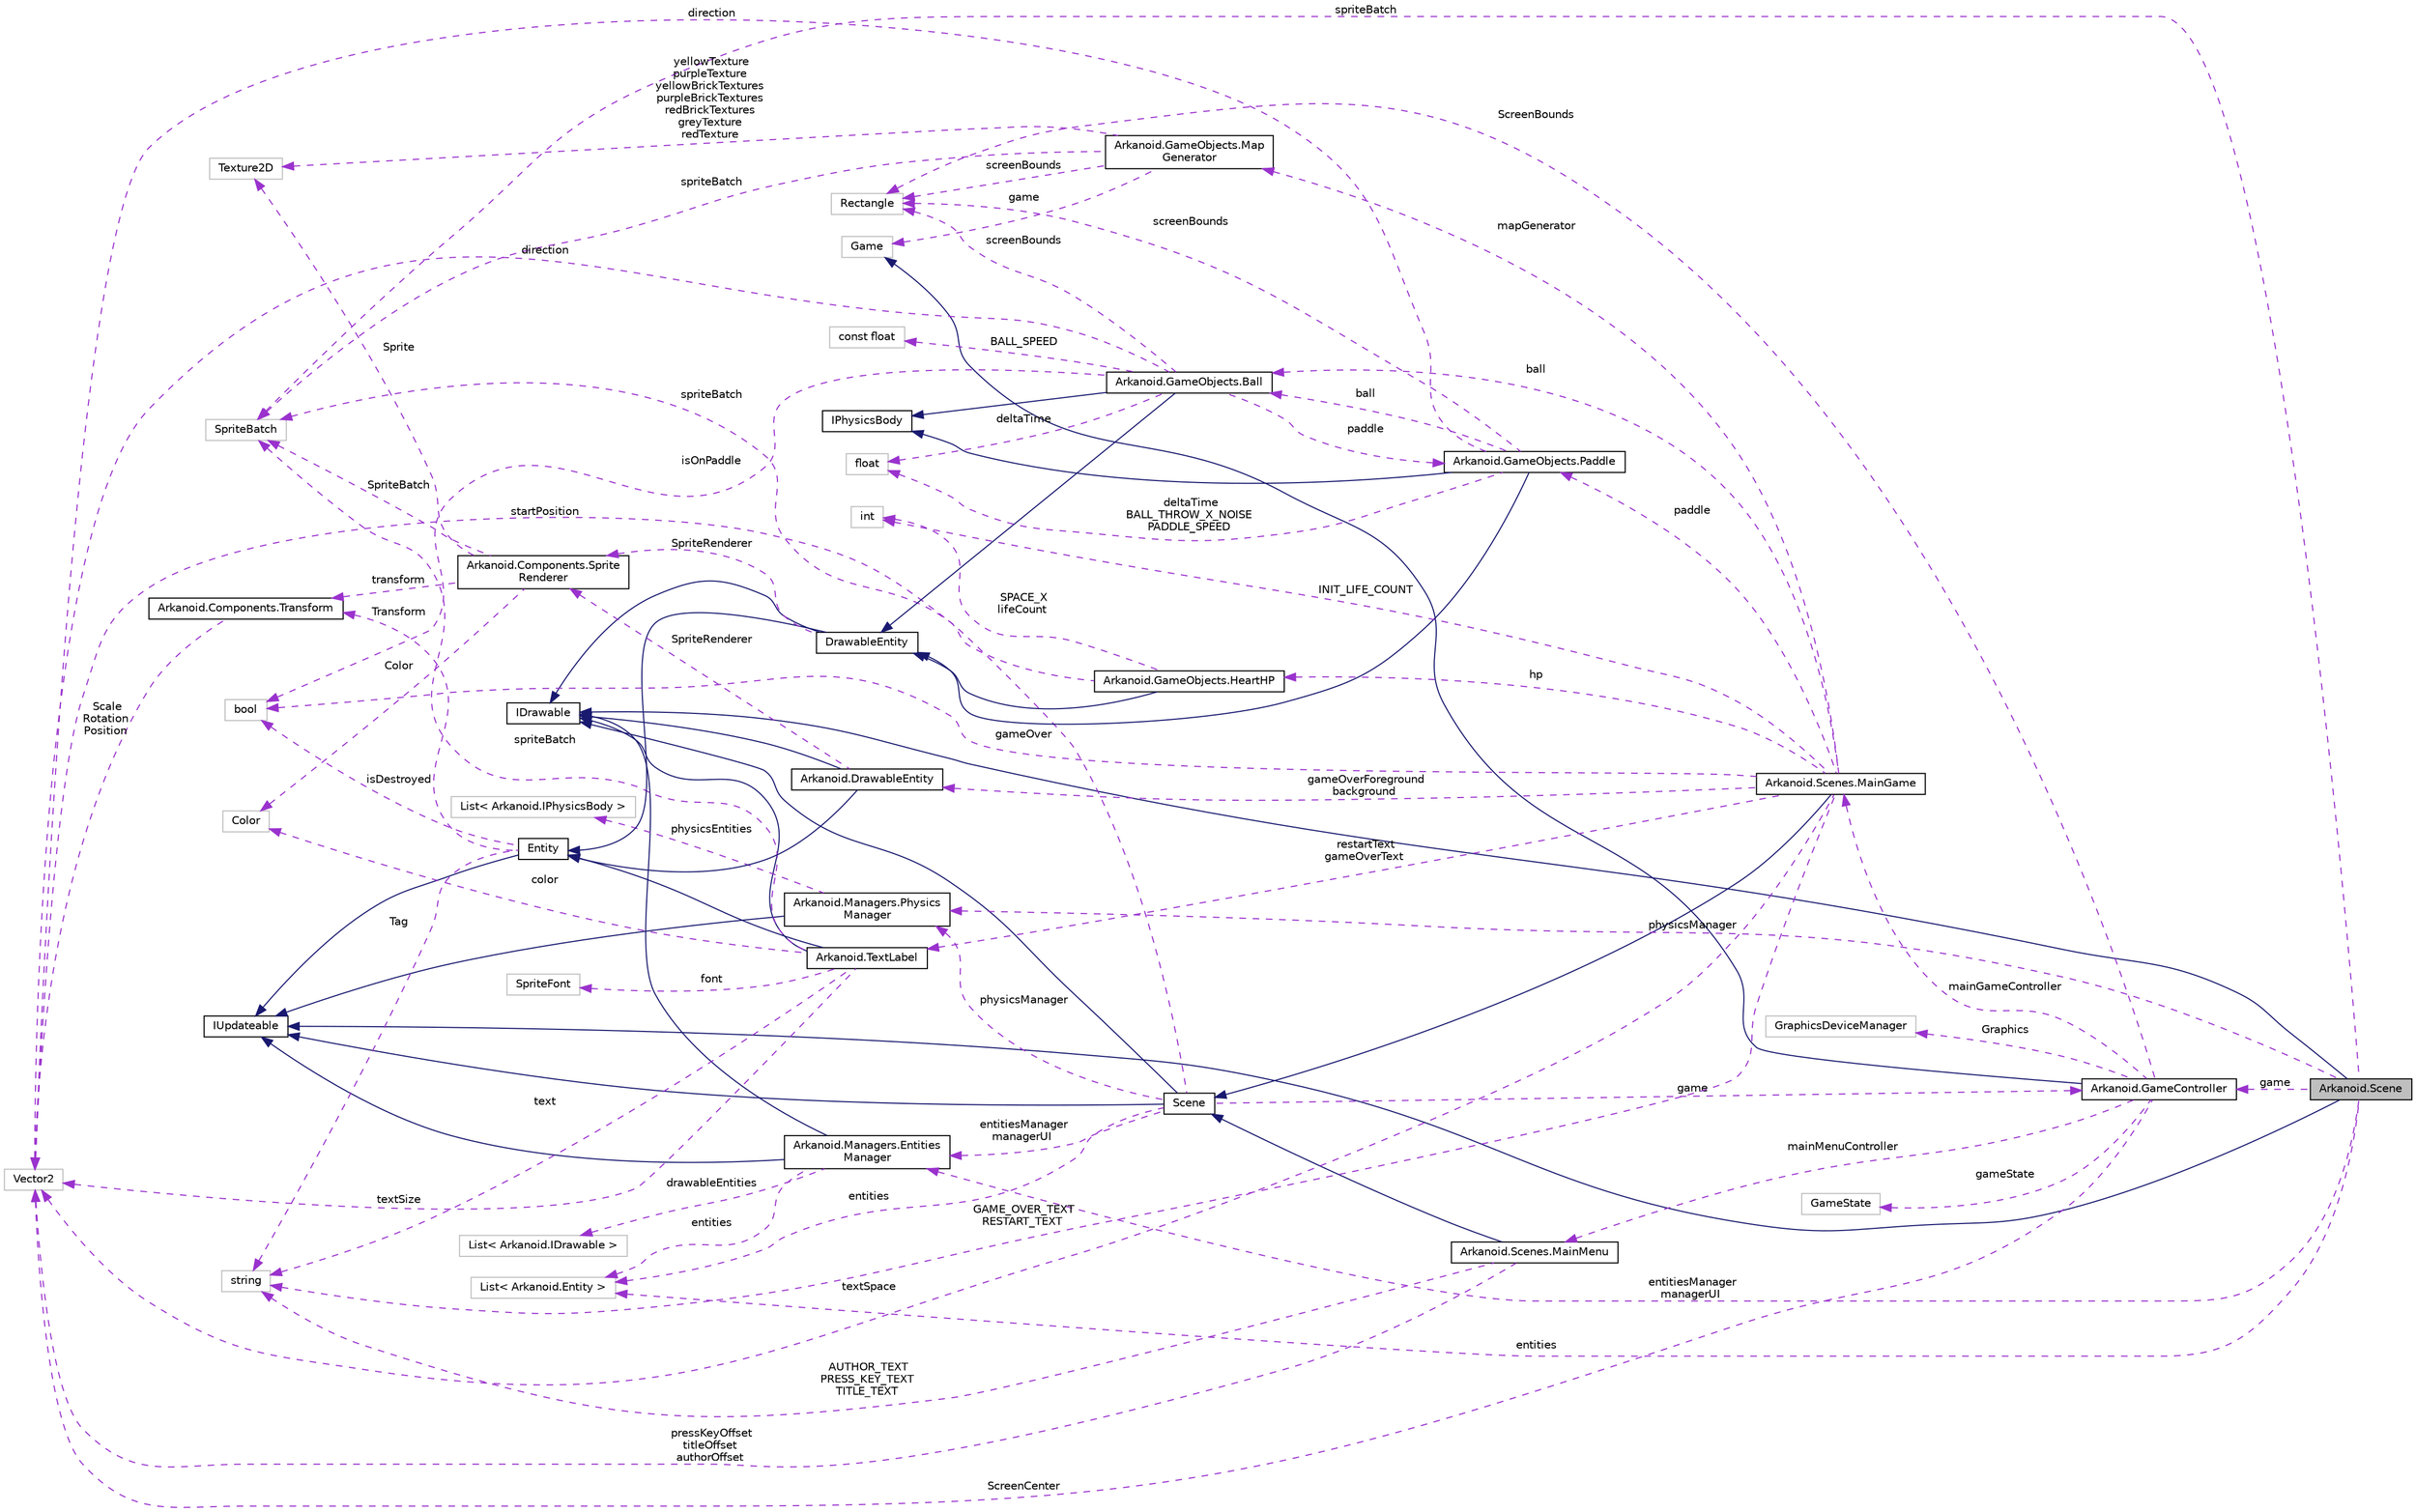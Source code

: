 digraph "Arkanoid.Scene"
{
 // INTERACTIVE_SVG=YES
  edge [fontname="Helvetica",fontsize="10",labelfontname="Helvetica",labelfontsize="10"];
  node [fontname="Helvetica",fontsize="10",shape=record];
  rankdir="LR";
  Node5 [label="Arkanoid.Scene",height=0.2,width=0.4,color="black", fillcolor="grey75", style="filled", fontcolor="black"];
  Node6 -> Node5 [dir="back",color="midnightblue",fontsize="10",style="solid",fontname="Helvetica"];
  Node6 [label="IUpdateable",height=0.2,width=0.4,color="black", fillcolor="white", style="filled",URL="$interface_arkanoid_1_1_i_updateable.html",tooltip="Basic interface for objects which should be updated every frame "];
  Node7 -> Node5 [dir="back",color="midnightblue",fontsize="10",style="solid",fontname="Helvetica"];
  Node7 [label="IDrawable",height=0.2,width=0.4,color="black", fillcolor="white", style="filled",URL="$interface_arkanoid_1_1_i_drawable.html",tooltip="Interface for objects drawn on the screen "];
  Node8 -> Node5 [dir="back",color="darkorchid3",fontsize="10",style="dashed",label=" entities" ,fontname="Helvetica"];
  Node8 [label="List\< Arkanoid.Entity \>",height=0.2,width=0.4,color="grey75", fillcolor="white", style="filled"];
  Node9 -> Node5 [dir="back",color="darkorchid3",fontsize="10",style="dashed",label=" spriteBatch" ,fontname="Helvetica"];
  Node9 [label="SpriteBatch",height=0.2,width=0.4,color="grey75", fillcolor="white", style="filled"];
  Node10 -> Node5 [dir="back",color="darkorchid3",fontsize="10",style="dashed",label=" game" ,fontname="Helvetica"];
  Node10 [label="Arkanoid.GameController",height=0.2,width=0.4,color="black", fillcolor="white", style="filled",URL="$class_arkanoid_1_1_game_controller.html"];
  Node11 -> Node10 [dir="back",color="midnightblue",fontsize="10",style="solid",fontname="Helvetica"];
  Node11 [label="Game",height=0.2,width=0.4,color="grey75", fillcolor="white", style="filled"];
  Node12 -> Node10 [dir="back",color="darkorchid3",fontsize="10",style="dashed",label=" mainMenuController" ,fontname="Helvetica"];
  Node12 [label="Arkanoid.Scenes.MainMenu",height=0.2,width=0.4,color="black", fillcolor="white", style="filled",URL="$class_arkanoid_1_1_scenes_1_1_main_menu.html",tooltip="Main menu scene "];
  Node13 -> Node12 [dir="back",color="midnightblue",fontsize="10",style="solid",fontname="Helvetica"];
  Node13 [label="Scene",height=0.2,width=0.4,color="black", fillcolor="white", style="filled",URL="$class_arkanoid_1_1_scene.html",tooltip="Basic class for scene in game "];
  Node6 -> Node13 [dir="back",color="midnightblue",fontsize="10",style="solid",fontname="Helvetica"];
  Node7 -> Node13 [dir="back",color="midnightblue",fontsize="10",style="solid",fontname="Helvetica"];
  Node8 -> Node13 [dir="back",color="darkorchid3",fontsize="10",style="dashed",label=" entities" ,fontname="Helvetica"];
  Node9 -> Node13 [dir="back",color="darkorchid3",fontsize="10",style="dashed",label=" spriteBatch" ,fontname="Helvetica"];
  Node10 -> Node13 [dir="back",color="darkorchid3",fontsize="10",style="dashed",label=" game" ,fontname="Helvetica"];
  Node14 -> Node13 [dir="back",color="darkorchid3",fontsize="10",style="dashed",label=" entitiesManager\nmanagerUI" ,fontname="Helvetica"];
  Node14 [label="Arkanoid.Managers.Entities\lManager",height=0.2,width=0.4,color="black", fillcolor="white", style="filled",URL="$class_arkanoid_1_1_managers_1_1_entities_manager.html",tooltip="Class for managing entities and IDrawable entities in the scene "];
  Node7 -> Node14 [dir="back",color="midnightblue",fontsize="10",style="solid",fontname="Helvetica"];
  Node6 -> Node14 [dir="back",color="midnightblue",fontsize="10",style="solid",fontname="Helvetica"];
  Node8 -> Node14 [dir="back",color="darkorchid3",fontsize="10",style="dashed",label=" entities" ,fontname="Helvetica"];
  Node15 -> Node14 [dir="back",color="darkorchid3",fontsize="10",style="dashed",label=" drawableEntities" ,fontname="Helvetica"];
  Node15 [label="List\< Arkanoid.IDrawable \>",height=0.2,width=0.4,color="grey75", fillcolor="white", style="filled"];
  Node16 -> Node13 [dir="back",color="darkorchid3",fontsize="10",style="dashed",label=" physicsManager" ,fontname="Helvetica"];
  Node16 [label="Arkanoid.Managers.Physics\lManager",height=0.2,width=0.4,color="black", fillcolor="white", style="filled",URL="$class_arkanoid_1_1_managers_1_1_physics_manager.html",tooltip="Class for managing physics and collisions between IPhysicsBody objects in the scene ..."];
  Node6 -> Node16 [dir="back",color="midnightblue",fontsize="10",style="solid",fontname="Helvetica"];
  Node17 -> Node16 [dir="back",color="darkorchid3",fontsize="10",style="dashed",label=" physicsEntities" ,fontname="Helvetica"];
  Node17 [label="List\< Arkanoid.IPhysicsBody \>",height=0.2,width=0.4,color="grey75", fillcolor="white", style="filled"];
  Node18 -> Node12 [dir="back",color="darkorchid3",fontsize="10",style="dashed",label=" AUTHOR_TEXT\nPRESS_KEY_TEXT\nTITLE_TEXT" ,fontname="Helvetica"];
  Node18 [label="string",height=0.2,width=0.4,color="grey75", fillcolor="white", style="filled"];
  Node19 -> Node12 [dir="back",color="darkorchid3",fontsize="10",style="dashed",label=" pressKeyOffset\ntitleOffset\nauthorOffset" ,fontname="Helvetica"];
  Node19 [label="Vector2",height=0.2,width=0.4,color="grey75", fillcolor="white", style="filled"];
  Node19 -> Node10 [dir="back",color="darkorchid3",fontsize="10",style="dashed",label=" ScreenCenter" ,fontname="Helvetica"];
  Node20 -> Node10 [dir="back",color="darkorchid3",fontsize="10",style="dashed",label=" ScreenBounds" ,fontname="Helvetica"];
  Node20 [label="Rectangle",height=0.2,width=0.4,color="grey75", fillcolor="white", style="filled"];
  Node21 -> Node10 [dir="back",color="darkorchid3",fontsize="10",style="dashed",label=" gameState" ,fontname="Helvetica"];
  Node21 [label="GameState",height=0.2,width=0.4,color="grey75", fillcolor="white", style="filled"];
  Node22 -> Node10 [dir="back",color="darkorchid3",fontsize="10",style="dashed",label=" mainGameController" ,fontname="Helvetica"];
  Node22 [label="Arkanoid.Scenes.MainGame",height=0.2,width=0.4,color="black", fillcolor="white", style="filled",URL="$class_arkanoid_1_1_scenes_1_1_main_game.html",tooltip="Main game scene "];
  Node13 -> Node22 [dir="back",color="midnightblue",fontsize="10",style="solid",fontname="Helvetica"];
  Node23 -> Node22 [dir="back",color="darkorchid3",fontsize="10",style="dashed",label=" hp" ,fontname="Helvetica"];
  Node23 [label="Arkanoid.GameObjects.HeartHP",height=0.2,width=0.4,color="black", fillcolor="white", style="filled",URL="$class_arkanoid_1_1_game_objects_1_1_heart_h_p.html",tooltip="Class for heart hp on UI, contains life count "];
  Node24 -> Node23 [dir="back",color="midnightblue",fontsize="10",style="solid",fontname="Helvetica"];
  Node24 [label="DrawableEntity",height=0.2,width=0.4,color="black", fillcolor="white", style="filled",URL="$class_arkanoid_1_1_drawable_entity.html",tooltip="Class for entities with textures "];
  Node25 -> Node24 [dir="back",color="midnightblue",fontsize="10",style="solid",fontname="Helvetica"];
  Node25 [label="Entity",height=0.2,width=0.4,color="black", fillcolor="white", style="filled",URL="$class_arkanoid_1_1_entity.html",tooltip="Basic class for objects (every updateable body in the scene must inherit from it) ..."];
  Node6 -> Node25 [dir="back",color="midnightblue",fontsize="10",style="solid",fontname="Helvetica"];
  Node18 -> Node25 [dir="back",color="darkorchid3",fontsize="10",style="dashed",label=" Tag" ,fontname="Helvetica"];
  Node26 -> Node25 [dir="back",color="darkorchid3",fontsize="10",style="dashed",label=" Transform" ,fontname="Helvetica"];
  Node26 [label="Arkanoid.Components.Transform",height=0.2,width=0.4,color="black", fillcolor="white", style="filled",URL="$class_arkanoid_1_1_components_1_1_transform.html",tooltip="Class containing position, rotation and scale of the entity "];
  Node19 -> Node26 [dir="back",color="darkorchid3",fontsize="10",style="dashed",label=" Scale\nRotation\nPosition" ,fontname="Helvetica"];
  Node27 -> Node25 [dir="back",color="darkorchid3",fontsize="10",style="dashed",label=" isDestroyed" ,fontname="Helvetica"];
  Node27 [label="bool",height=0.2,width=0.4,color="grey75", fillcolor="white", style="filled"];
  Node7 -> Node24 [dir="back",color="midnightblue",fontsize="10",style="solid",fontname="Helvetica"];
  Node28 -> Node24 [dir="back",color="darkorchid3",fontsize="10",style="dashed",label=" SpriteRenderer" ,fontname="Helvetica"];
  Node28 [label="Arkanoid.Components.Sprite\lRenderer",height=0.2,width=0.4,color="black", fillcolor="white", style="filled",URL="$class_arkanoid_1_1_components_1_1_sprite_renderer.html",tooltip="Component class taking care of drawing texture it contains "];
  Node9 -> Node28 [dir="back",color="darkorchid3",fontsize="10",style="dashed",label=" SpriteBatch" ,fontname="Helvetica"];
  Node26 -> Node28 [dir="back",color="darkorchid3",fontsize="10",style="dashed",label=" transform" ,fontname="Helvetica"];
  Node29 -> Node28 [dir="back",color="darkorchid3",fontsize="10",style="dashed",label=" Color" ,fontname="Helvetica"];
  Node29 [label="Color",height=0.2,width=0.4,color="grey75", fillcolor="white", style="filled"];
  Node30 -> Node28 [dir="back",color="darkorchid3",fontsize="10",style="dashed",label=" Sprite" ,fontname="Helvetica"];
  Node30 [label="Texture2D",height=0.2,width=0.4,color="grey75", fillcolor="white", style="filled"];
  Node19 -> Node23 [dir="back",color="darkorchid3",fontsize="10",style="dashed",label=" startPosition" ,fontname="Helvetica"];
  Node31 -> Node23 [dir="back",color="darkorchid3",fontsize="10",style="dashed",label=" SPACE_X\nlifeCount" ,fontname="Helvetica"];
  Node31 [label="int",height=0.2,width=0.4,color="grey75", fillcolor="white", style="filled"];
  Node32 -> Node22 [dir="back",color="darkorchid3",fontsize="10",style="dashed",label=" ball" ,fontname="Helvetica"];
  Node32 [label="Arkanoid.GameObjects.Ball",height=0.2,width=0.4,color="black", fillcolor="white", style="filled",URL="$class_arkanoid_1_1_game_objects_1_1_ball.html",tooltip="Class representing bouncing arkanoid ball in the game "];
  Node24 -> Node32 [dir="back",color="midnightblue",fontsize="10",style="solid",fontname="Helvetica"];
  Node33 -> Node32 [dir="back",color="midnightblue",fontsize="10",style="solid",fontname="Helvetica"];
  Node33 [label="IPhysicsBody",height=0.2,width=0.4,color="black", fillcolor="white", style="filled",URL="$interface_arkanoid_1_1_i_physics_body.html",tooltip="Interface for objects with physics on the screen "];
  Node34 -> Node32 [dir="back",color="darkorchid3",fontsize="10",style="dashed",label=" deltaTime" ,fontname="Helvetica"];
  Node34 [label="float",height=0.2,width=0.4,color="grey75", fillcolor="white", style="filled"];
  Node35 -> Node32 [dir="back",color="darkorchid3",fontsize="10",style="dashed",label=" paddle" ,fontname="Helvetica"];
  Node35 [label="Arkanoid.GameObjects.Paddle",height=0.2,width=0.4,color="black", fillcolor="white", style="filled",URL="$class_arkanoid_1_1_game_objects_1_1_paddle.html",tooltip="Class representing moving arkanoid paddle "];
  Node24 -> Node35 [dir="back",color="midnightblue",fontsize="10",style="solid",fontname="Helvetica"];
  Node33 -> Node35 [dir="back",color="midnightblue",fontsize="10",style="solid",fontname="Helvetica"];
  Node32 -> Node35 [dir="back",color="darkorchid3",fontsize="10",style="dashed",label=" ball" ,fontname="Helvetica"];
  Node34 -> Node35 [dir="back",color="darkorchid3",fontsize="10",style="dashed",label=" deltaTime\nBALL_THROW_X_NOISE\nPADDLE_SPEED" ,fontname="Helvetica"];
  Node19 -> Node35 [dir="back",color="darkorchid3",fontsize="10",style="dashed",label=" direction" ,fontname="Helvetica"];
  Node20 -> Node35 [dir="back",color="darkorchid3",fontsize="10",style="dashed",label=" screenBounds" ,fontname="Helvetica"];
  Node19 -> Node32 [dir="back",color="darkorchid3",fontsize="10",style="dashed",label=" direction" ,fontname="Helvetica"];
  Node20 -> Node32 [dir="back",color="darkorchid3",fontsize="10",style="dashed",label=" screenBounds" ,fontname="Helvetica"];
  Node27 -> Node32 [dir="back",color="darkorchid3",fontsize="10",style="dashed",label=" isOnPaddle" ,fontname="Helvetica"];
  Node36 -> Node32 [dir="back",color="darkorchid3",fontsize="10",style="dashed",label=" BALL_SPEED" ,fontname="Helvetica"];
  Node36 [label="const float",height=0.2,width=0.4,color="grey75", fillcolor="white", style="filled"];
  Node18 -> Node22 [dir="back",color="darkorchid3",fontsize="10",style="dashed",label=" GAME_OVER_TEXT\nRESTART_TEXT" ,fontname="Helvetica"];
  Node35 -> Node22 [dir="back",color="darkorchid3",fontsize="10",style="dashed",label=" paddle" ,fontname="Helvetica"];
  Node19 -> Node22 [dir="back",color="darkorchid3",fontsize="10",style="dashed",label=" textSpace" ,fontname="Helvetica"];
  Node31 -> Node22 [dir="back",color="darkorchid3",fontsize="10",style="dashed",label=" INIT_LIFE_COUNT" ,fontname="Helvetica"];
  Node27 -> Node22 [dir="back",color="darkorchid3",fontsize="10",style="dashed",label=" gameOver" ,fontname="Helvetica"];
  Node37 -> Node22 [dir="back",color="darkorchid3",fontsize="10",style="dashed",label=" restartText\ngameOverText" ,fontname="Helvetica"];
  Node37 [label="Arkanoid.TextLabel",height=0.2,width=0.4,color="black", fillcolor="white", style="filled",URL="$class_arkanoid_1_1_text_label.html",tooltip="Class for entities with text to draw "];
  Node25 -> Node37 [dir="back",color="midnightblue",fontsize="10",style="solid",fontname="Helvetica"];
  Node7 -> Node37 [dir="back",color="midnightblue",fontsize="10",style="solid",fontname="Helvetica"];
  Node18 -> Node37 [dir="back",color="darkorchid3",fontsize="10",style="dashed",label=" text" ,fontname="Helvetica"];
  Node9 -> Node37 [dir="back",color="darkorchid3",fontsize="10",style="dashed",label=" spriteBatch" ,fontname="Helvetica"];
  Node38 -> Node37 [dir="back",color="darkorchid3",fontsize="10",style="dashed",label=" font" ,fontname="Helvetica"];
  Node38 [label="SpriteFont",height=0.2,width=0.4,color="grey75", fillcolor="white", style="filled"];
  Node19 -> Node37 [dir="back",color="darkorchid3",fontsize="10",style="dashed",label=" textSize" ,fontname="Helvetica"];
  Node29 -> Node37 [dir="back",color="darkorchid3",fontsize="10",style="dashed",label=" color" ,fontname="Helvetica"];
  Node39 -> Node22 [dir="back",color="darkorchid3",fontsize="10",style="dashed",label=" mapGenerator" ,fontname="Helvetica"];
  Node39 [label="Arkanoid.GameObjects.Map\lGenerator",height=0.2,width=0.4,color="black", fillcolor="white", style="filled",URL="$class_arkanoid_1_1_game_objects_1_1_map_generator.html",tooltip="Class for generating brick maps "];
  Node11 -> Node39 [dir="back",color="darkorchid3",fontsize="10",style="dashed",label=" game" ,fontname="Helvetica"];
  Node9 -> Node39 [dir="back",color="darkorchid3",fontsize="10",style="dashed",label=" spriteBatch" ,fontname="Helvetica"];
  Node20 -> Node39 [dir="back",color="darkorchid3",fontsize="10",style="dashed",label=" screenBounds" ,fontname="Helvetica"];
  Node30 -> Node39 [dir="back",color="darkorchid3",fontsize="10",style="dashed",label=" yellowTexture\npurpleTexture\nyellowBrickTextures\npurpleBrickTextures\nredBrickTextures\ngreyTexture\nredTexture" ,fontname="Helvetica"];
  Node40 -> Node22 [dir="back",color="darkorchid3",fontsize="10",style="dashed",label=" gameOverForeground\nbackground" ,fontname="Helvetica"];
  Node40 [label="Arkanoid.DrawableEntity",height=0.2,width=0.4,color="black", fillcolor="white", style="filled",URL="$class_arkanoid_1_1_drawable_entity.html",tooltip="Class for entities with textures "];
  Node25 -> Node40 [dir="back",color="midnightblue",fontsize="10",style="solid",fontname="Helvetica"];
  Node7 -> Node40 [dir="back",color="midnightblue",fontsize="10",style="solid",fontname="Helvetica"];
  Node28 -> Node40 [dir="back",color="darkorchid3",fontsize="10",style="dashed",label=" SpriteRenderer" ,fontname="Helvetica"];
  Node41 -> Node10 [dir="back",color="darkorchid3",fontsize="10",style="dashed",label=" Graphics" ,fontname="Helvetica"];
  Node41 [label="GraphicsDeviceManager",height=0.2,width=0.4,color="grey75", fillcolor="white", style="filled"];
  Node14 -> Node5 [dir="back",color="darkorchid3",fontsize="10",style="dashed",label=" entitiesManager\nmanagerUI" ,fontname="Helvetica"];
  Node16 -> Node5 [dir="back",color="darkorchid3",fontsize="10",style="dashed",label=" physicsManager" ,fontname="Helvetica"];
}
